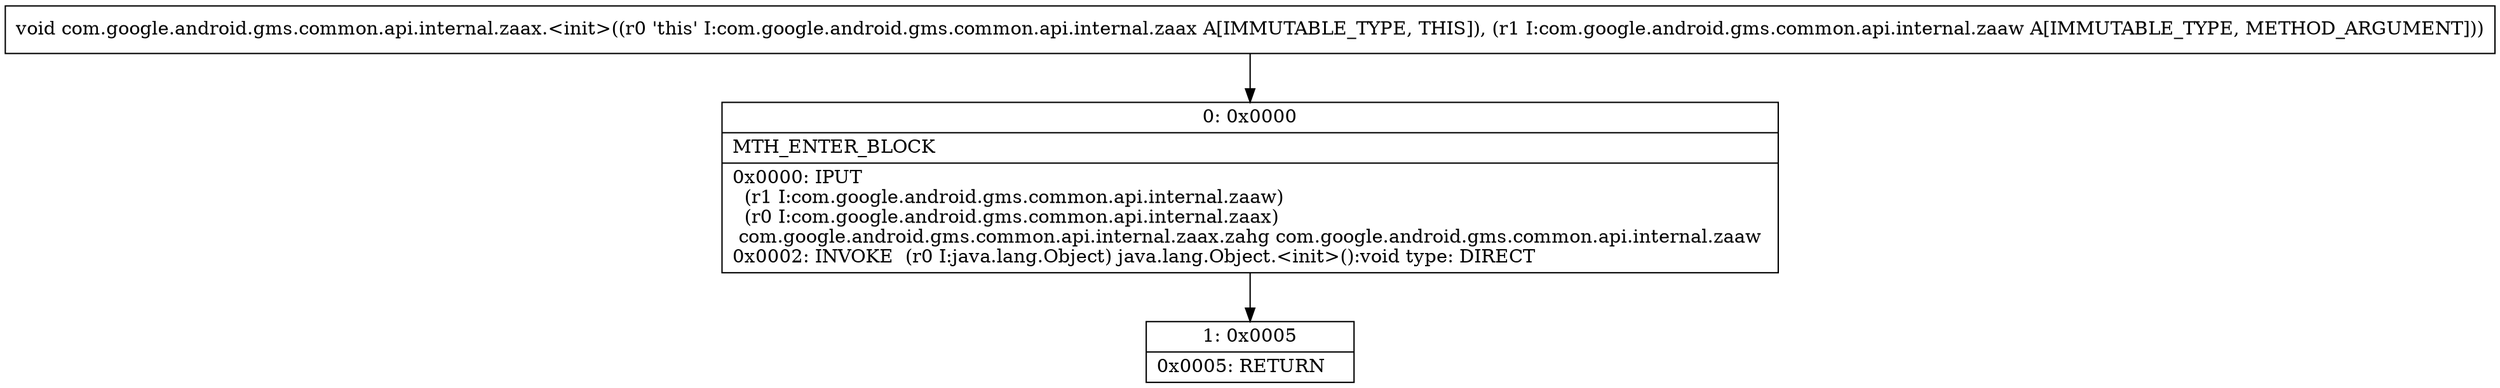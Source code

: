 digraph "CFG forcom.google.android.gms.common.api.internal.zaax.\<init\>(Lcom\/google\/android\/gms\/common\/api\/internal\/zaaw;)V" {
Node_0 [shape=record,label="{0\:\ 0x0000|MTH_ENTER_BLOCK\l|0x0000: IPUT  \l  (r1 I:com.google.android.gms.common.api.internal.zaaw)\l  (r0 I:com.google.android.gms.common.api.internal.zaax)\l com.google.android.gms.common.api.internal.zaax.zahg com.google.android.gms.common.api.internal.zaaw \l0x0002: INVOKE  (r0 I:java.lang.Object) java.lang.Object.\<init\>():void type: DIRECT \l}"];
Node_1 [shape=record,label="{1\:\ 0x0005|0x0005: RETURN   \l}"];
MethodNode[shape=record,label="{void com.google.android.gms.common.api.internal.zaax.\<init\>((r0 'this' I:com.google.android.gms.common.api.internal.zaax A[IMMUTABLE_TYPE, THIS]), (r1 I:com.google.android.gms.common.api.internal.zaaw A[IMMUTABLE_TYPE, METHOD_ARGUMENT])) }"];
MethodNode -> Node_0;
Node_0 -> Node_1;
}


